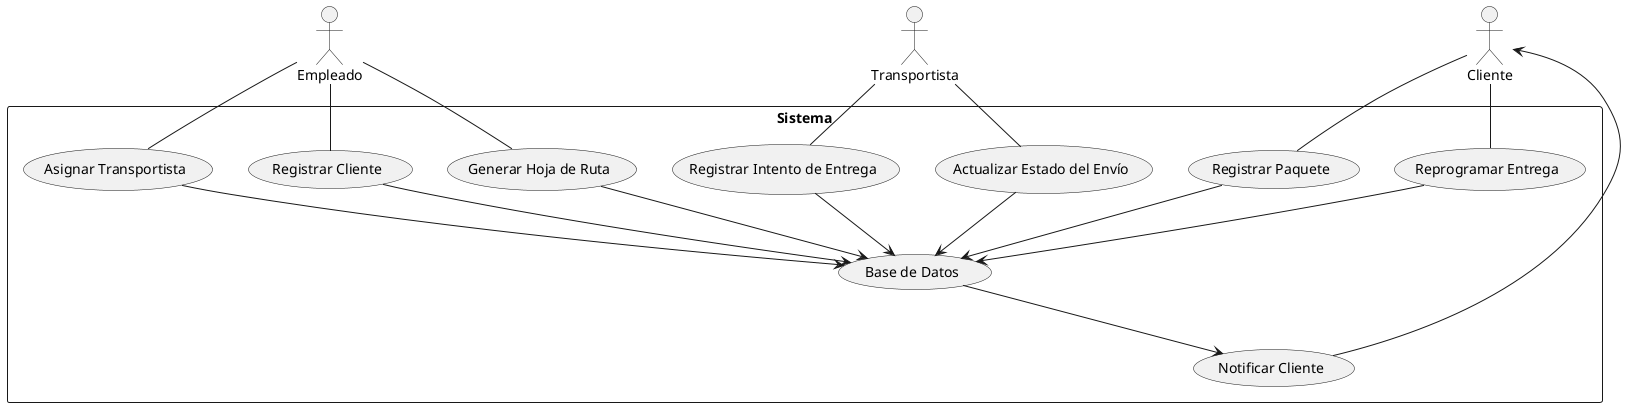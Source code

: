 @startuml
actor Cliente
actor Empleado
actor Transportista

rectangle Sistema {
    Cliente -- (Registrar Paquete)
    (Registrar Paquete) --> (Base de Datos)

    Empleado -- (Registrar Cliente)
    (Registrar Cliente) --> (Base de Datos)

    Empleado -- (Asignar Transportista)
    (Asignar Transportista) --> (Base de Datos)

    Empleado -- (Generar Hoja de Ruta)
    (Generar Hoja de Ruta) --> (Base de Datos)

    Transportista -- (Actualizar Estado del Envío)
    (Actualizar Estado del Envío) --> (Base de Datos)

    Transportista -- (Registrar Intento de Entrega)
    (Registrar Intento de Entrega) --> (Base de Datos)

    Cliente -- (Reprogramar Entrega)
    (Reprogramar Entrega) --> (Base de Datos)

    (Base de Datos) --> (Notificar Cliente)
    (Notificar Cliente) --> Cliente
}
@enduml
